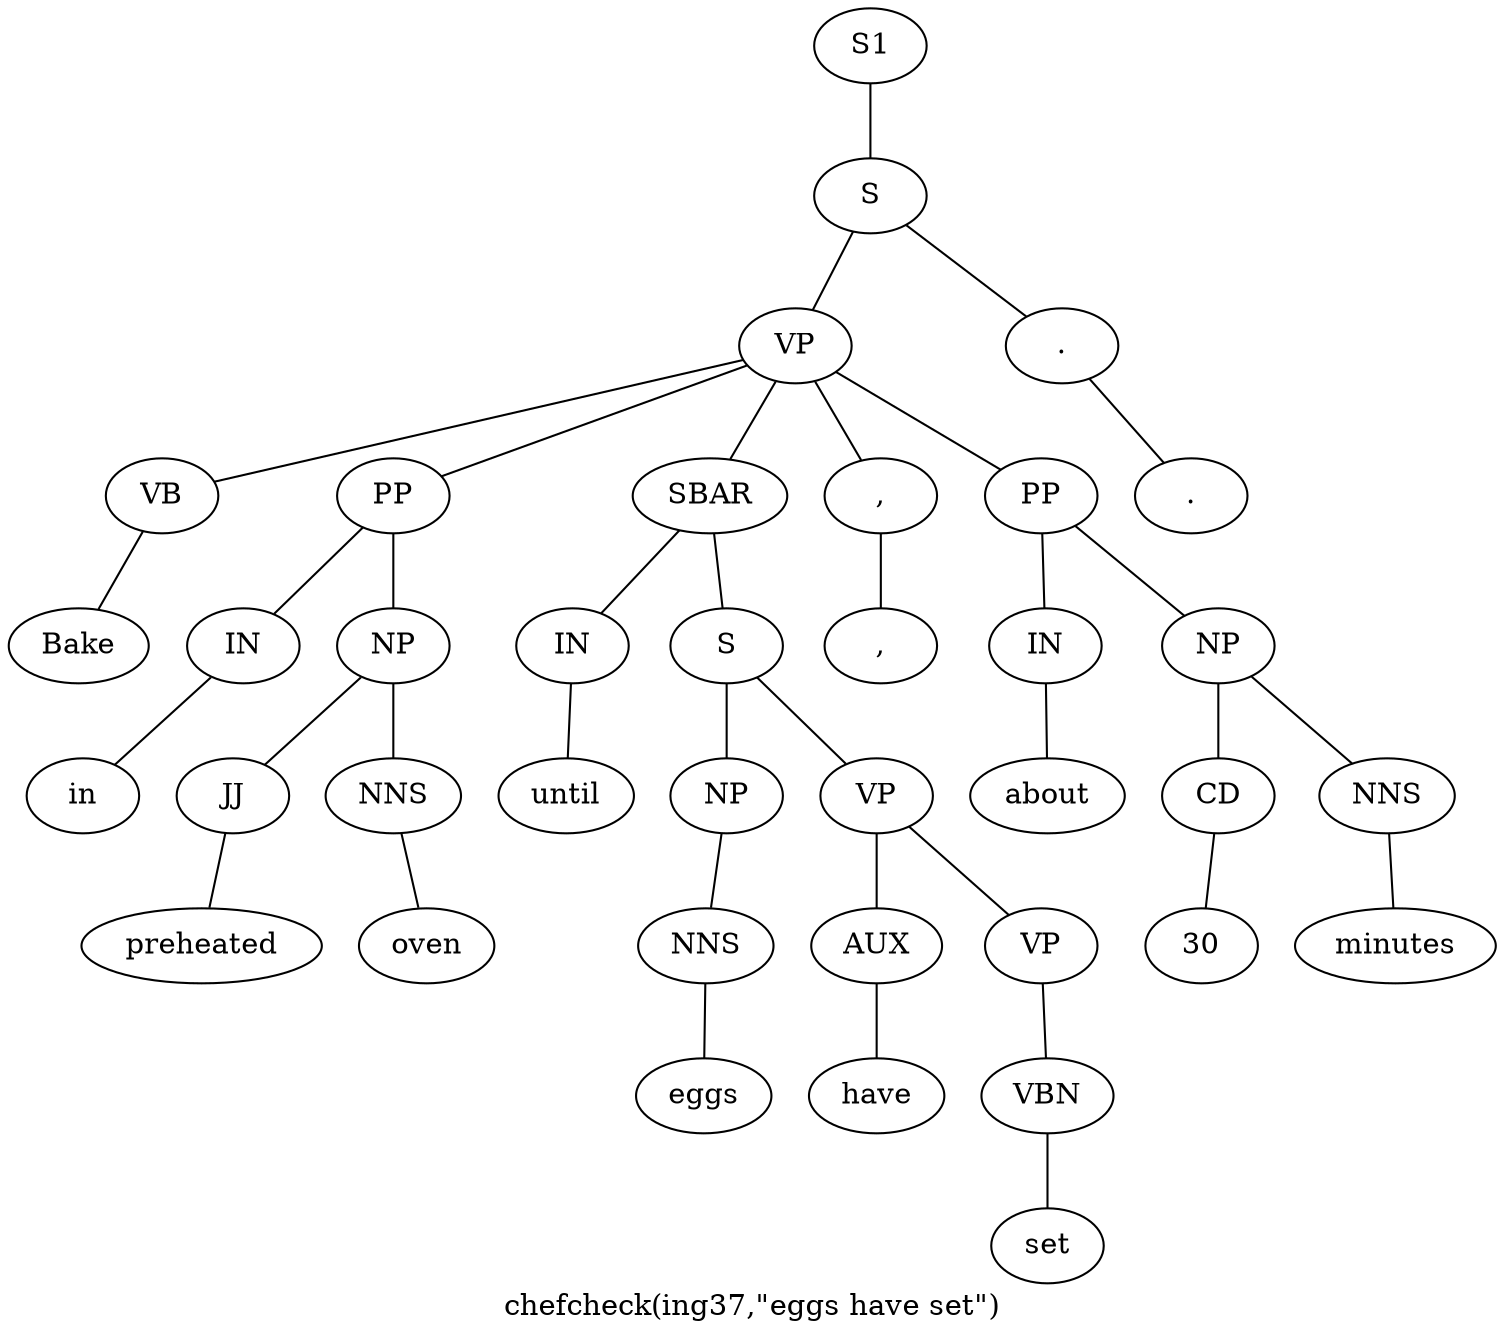 graph SyntaxGraph {
	label = "chefcheck(ing37,\"eggs have set\")";
	Node0 [label="S1"];
	Node1 [label="S"];
	Node2 [label="VP"];
	Node3 [label="VB"];
	Node4 [label="Bake"];
	Node5 [label="PP"];
	Node6 [label="IN"];
	Node7 [label="in"];
	Node8 [label="NP"];
	Node9 [label="JJ"];
	Node10 [label="preheated"];
	Node11 [label="NNS"];
	Node12 [label="oven"];
	Node13 [label="SBAR"];
	Node14 [label="IN"];
	Node15 [label="until"];
	Node16 [label="S"];
	Node17 [label="NP"];
	Node18 [label="NNS"];
	Node19 [label="eggs"];
	Node20 [label="VP"];
	Node21 [label="AUX"];
	Node22 [label="have"];
	Node23 [label="VP"];
	Node24 [label="VBN"];
	Node25 [label="set"];
	Node26 [label=","];
	Node27 [label=","];
	Node28 [label="PP"];
	Node29 [label="IN"];
	Node30 [label="about"];
	Node31 [label="NP"];
	Node32 [label="CD"];
	Node33 [label="30"];
	Node34 [label="NNS"];
	Node35 [label="minutes"];
	Node36 [label="."];
	Node37 [label="."];

	Node0 -- Node1;
	Node1 -- Node2;
	Node1 -- Node36;
	Node2 -- Node3;
	Node2 -- Node5;
	Node2 -- Node13;
	Node2 -- Node26;
	Node2 -- Node28;
	Node3 -- Node4;
	Node5 -- Node6;
	Node5 -- Node8;
	Node6 -- Node7;
	Node8 -- Node9;
	Node8 -- Node11;
	Node9 -- Node10;
	Node11 -- Node12;
	Node13 -- Node14;
	Node13 -- Node16;
	Node14 -- Node15;
	Node16 -- Node17;
	Node16 -- Node20;
	Node17 -- Node18;
	Node18 -- Node19;
	Node20 -- Node21;
	Node20 -- Node23;
	Node21 -- Node22;
	Node23 -- Node24;
	Node24 -- Node25;
	Node26 -- Node27;
	Node28 -- Node29;
	Node28 -- Node31;
	Node29 -- Node30;
	Node31 -- Node32;
	Node31 -- Node34;
	Node32 -- Node33;
	Node34 -- Node35;
	Node36 -- Node37;
}